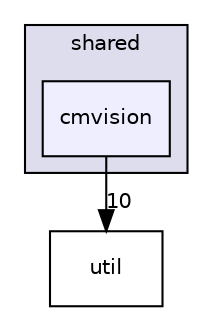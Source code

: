 digraph "ssl-vision/src/shared/cmvision" {
  compound=true
  node [ fontsize="10", fontname="Helvetica"];
  edge [ labelfontsize="10", labelfontname="Helvetica"];
  subgraph clusterdir_8c4c3cdfe414cdc54b23897da338c646 {
    graph [ bgcolor="#ddddee", pencolor="black", label="shared" fontname="Helvetica", fontsize="10", URL="dir_8c4c3cdfe414cdc54b23897da338c646.html"]
  dir_c6ff058cef953deca7a800171bfd4872 [shape=box, label="cmvision", style="filled", fillcolor="#eeeeff", pencolor="black", URL="dir_c6ff058cef953deca7a800171bfd4872.html"];
  }
  dir_437a99f883a7e1ee8b669e4e6d1454dd [shape=box label="util" URL="dir_437a99f883a7e1ee8b669e4e6d1454dd.html"];
  dir_c6ff058cef953deca7a800171bfd4872->dir_437a99f883a7e1ee8b669e4e6d1454dd [headlabel="10", labeldistance=1.5 headhref="dir_000072_000074.html"];
}
